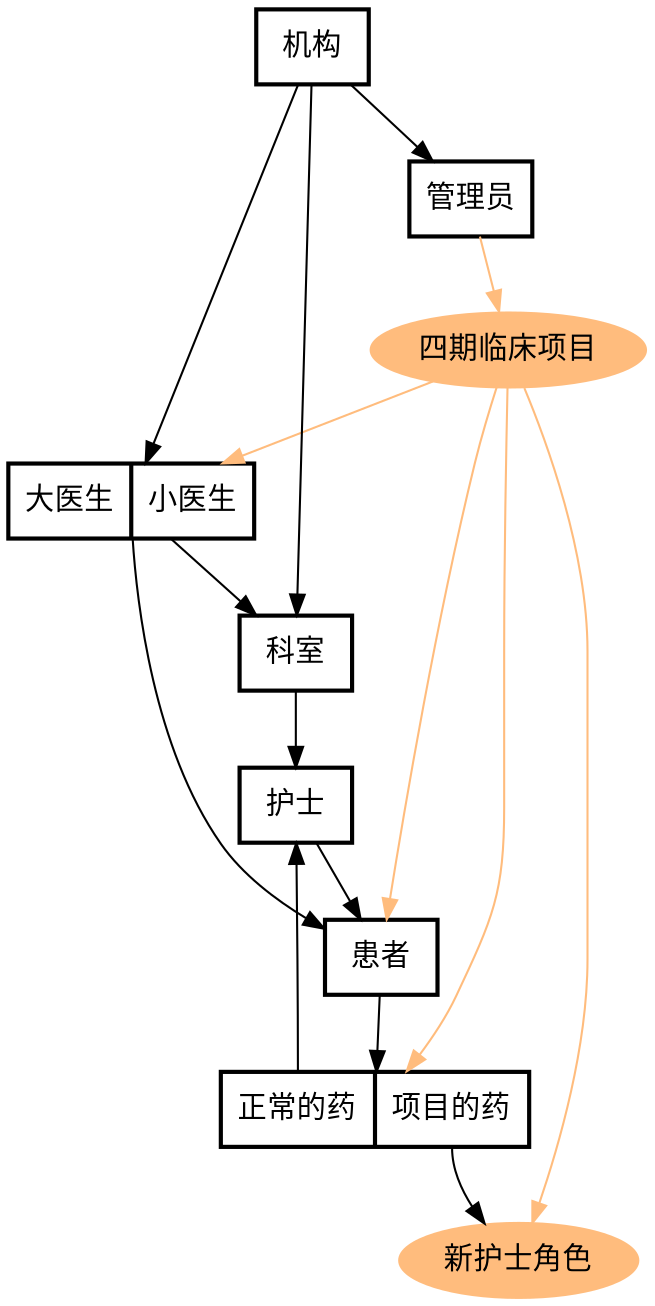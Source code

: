 digraph image{
node[shape=record,style=bold]
医生[label="<f0> 大医生|<f1> 小医生"];
药[label="<f0> 正常的药|<f1> 项目的药"];
项目[label="四期临床项目",style=filled,shape=oval ,color ="#FFBC7D"]
新护士角色[style=filled,shape=oval ,color ="#FFBC7D"]

机构->科室,医生
医生 ->科室
医生->患者
患者-> 药
科室->护士
护士->患者
机构->管理员

//机构->项目[color ="#FFBC7D"]
项目->医生,患者,药,新护士角色[color ="#FFBC7D"]
管理员->项目[color ="#FFBC7D"]

药:f1 ->新护士角色
药:f0 ->护士


}